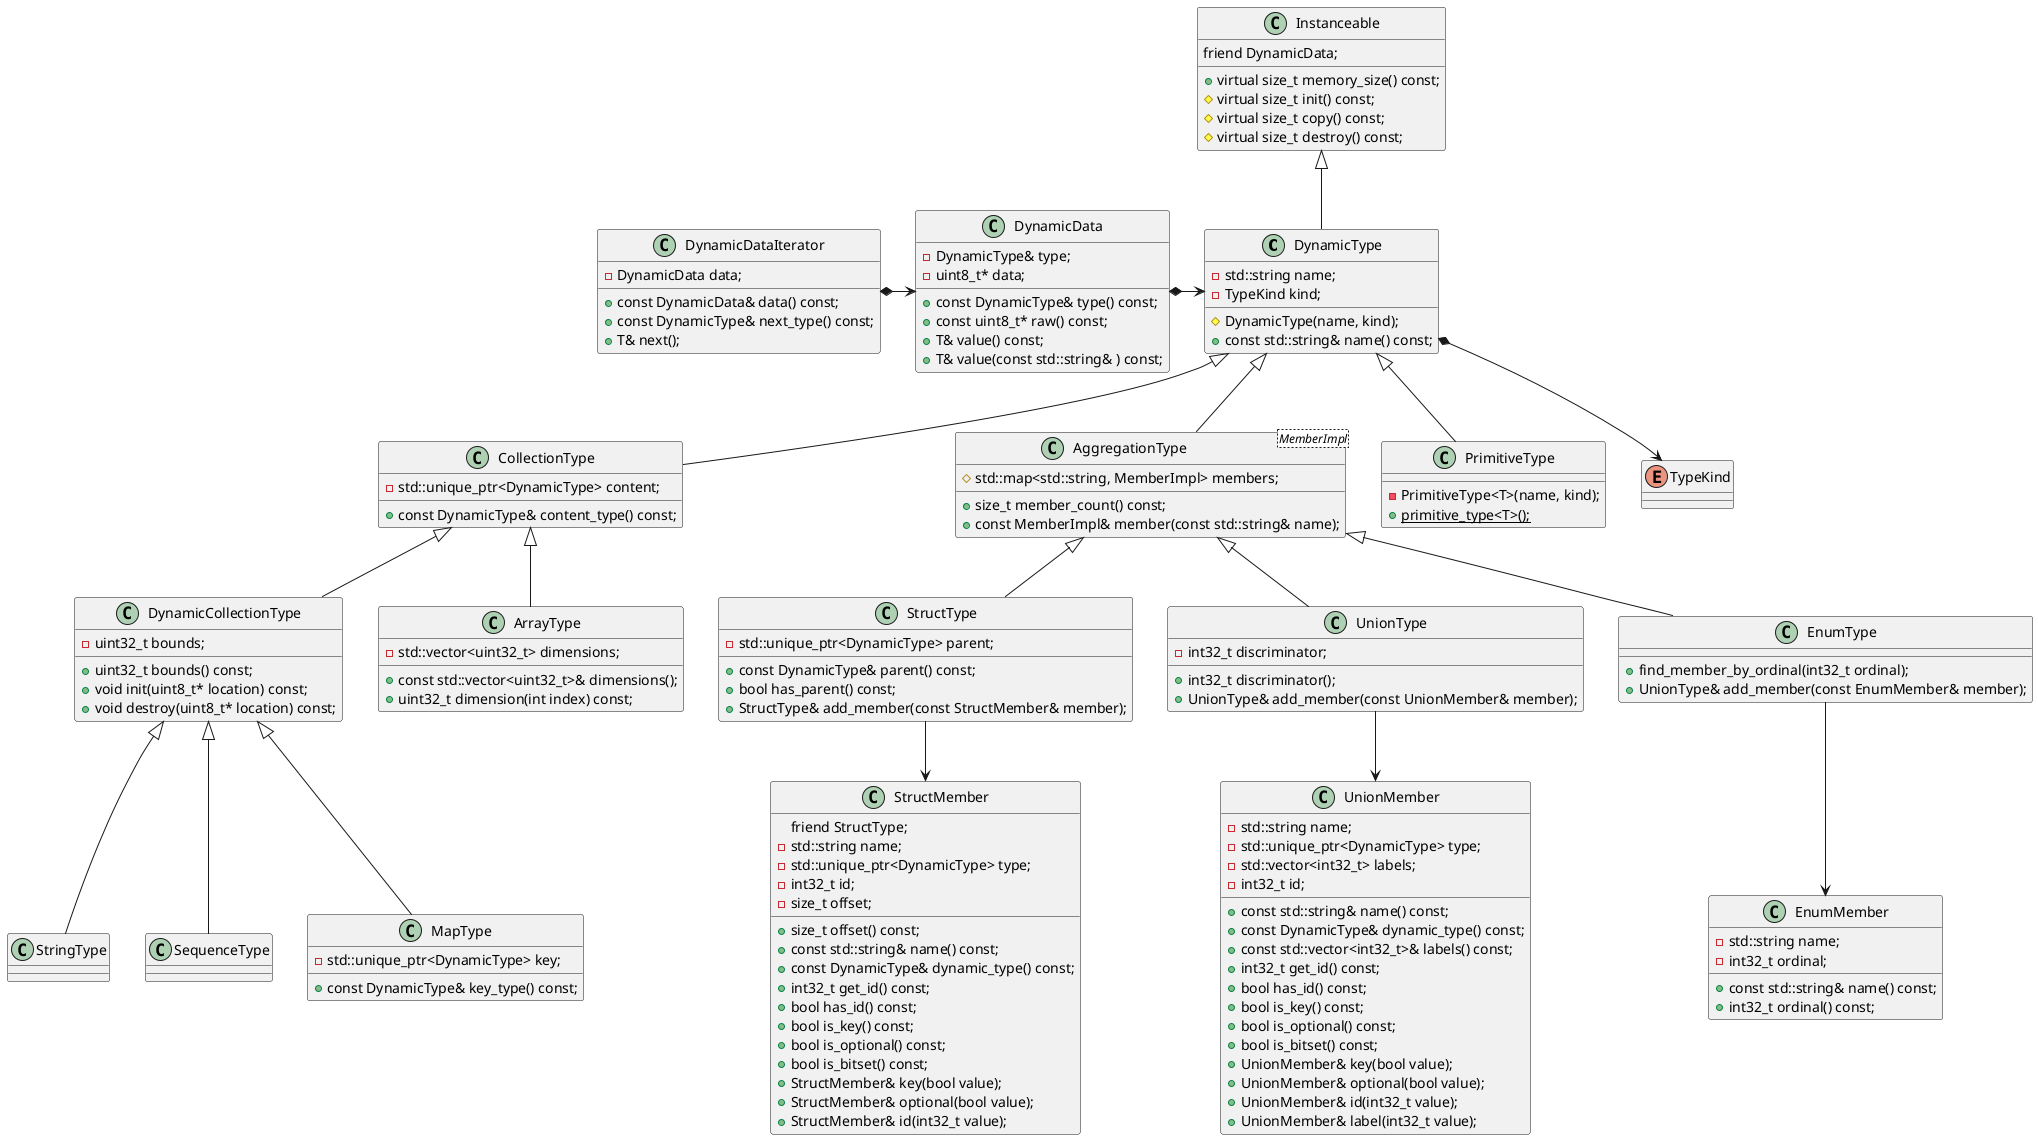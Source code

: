@startuml
DynamicType -up-|> Instanceable

PrimitiveType -up-|> DynamicType
AggregationType -up-|> DynamicType
CollectionType -up-|> DynamicType

StructType -up-|> AggregationType
UnionType -up-|> AggregationType
EnumType -up-|> AggregationType

ArrayType -up-|> CollectionType
DynamicCollectionType -up-|> CollectionType

StringType -up-|> DynamicCollectionType
SequenceType -up-|> DynamicCollectionType
MapType -up-|> DynamicCollectionType

DynamicType *--> TypeKind

DynamicData *-right-> DynamicType
DynamicDataIterator *-right-> DynamicData

StructType --> StructMember
UnionType --> UnionMember
EnumType --> EnumMember

class Instanceable {
    friend DynamicData;
    + virtual size_t memory_size() const;
    # virtual size_t init() const;
    # virtual size_t copy() const;
    # virtual size_t destroy() const;
}
class DynamicType {
    - std::string name;
    - TypeKind kind;
    # DynamicType(name, kind);
    + const std::string& name() const;
}

enum TypeKind {
}

class PrimitiveType {
    - PrimitiveType<T>(name, kind);
    + {static} primitive_type<T>();
}

class AggregationType<MemberImpl> {
    # std::map<std::string, MemberImpl> members;
    + size_t member_count() const;
    + const MemberImpl& member(const std::string& name);
}

class UnionMember {
    - std::string name;
    - std::unique_ptr<DynamicType> type;
    - std::vector<int32_t> labels;
    - int32_t id;
    + const std::string& name() const;
    + const DynamicType& dynamic_type() const;
    + const std::vector<int32_t>& labels() const;
    + int32_t get_id() const;
    + bool has_id() const;
    + bool is_key() const;
    + bool is_optional() const;
    + bool is_bitset() const;
    + UnionMember& key(bool value);
    + UnionMember& optional(bool value);
    + UnionMember& id(int32_t value);
    + UnionMember& label(int32_t value);
}

class EnumMember {
    - std::string name;
    - int32_t ordinal;
    + const std::string& name() const;
    + int32_t ordinal() const;
}

class StructMember {
    friend StructType;
    - std::string name;
    - std::unique_ptr<DynamicType> type;
    - int32_t id;
    - size_t offset;
    + size_t offset() const;
    + const std::string& name() const;
    + const DynamicType& dynamic_type() const;
    + int32_t get_id() const;
    + bool has_id() const;
    + bool is_key() const;
    + bool is_optional() const;
    + bool is_bitset() const;
    + StructMember& key(bool value);
    + StructMember& optional(bool value);
    + StructMember& id(int32_t value);
}

class StructType {
    - std::unique_ptr<DynamicType> parent;
    + const DynamicType& parent() const;
    + bool has_parent() const;
    + StructType& add_member(const StructMember& member);
}

class UnionType {
    - int32_t discriminator;
    + int32_t discriminator();
    + UnionType& add_member(const UnionMember& member);
}

class EnumType {
    + find_member_by_ordinal(int32_t ordinal);
    + UnionType& add_member(const EnumMember& member);
}

class CollectionType {
    - std::unique_ptr<DynamicType> content;
    + const DynamicType& content_type() const;
}

class ArrayType {
    - std::vector<uint32_t> dimensions;
    + const std::vector<uint32_t>& dimensions();
    + uint32_t dimension(int index) const;
}

class DynamicCollectionType {
    - uint32_t bounds;
    + uint32_t bounds() const;
    + void init(uint8_t* location) const;
    + void destroy(uint8_t* location) const;
}

class StringType {
}

class SequenceType {
}

class MapType {
    - std::unique_ptr<DynamicType> key;
    + const DynamicType& key_type() const;
}

class DynamicData {
    - DynamicType& type;
    - uint8_t* data;

    + const DynamicType& type() const;
    + const uint8_t* raw() const;
    + T& value() const;
    + T& value(const std::string& ) const;
}

class DynamicDataIterator {
    - DynamicData data;
    + const DynamicData& data() const;
    + const DynamicType& next_type() const;
    + T& next();
}

@enduml
